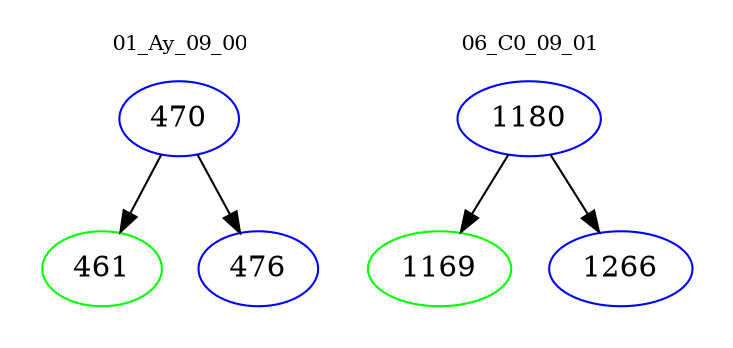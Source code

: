 digraph{
subgraph cluster_0 {
color = white
label = "01_Ay_09_00";
fontsize=10;
T0_470 [label="470", color="blue"]
T0_470 -> T0_461 [color="black"]
T0_461 [label="461", color="green"]
T0_470 -> T0_476 [color="black"]
T0_476 [label="476", color="blue"]
}
subgraph cluster_1 {
color = white
label = "06_C0_09_01";
fontsize=10;
T1_1180 [label="1180", color="blue"]
T1_1180 -> T1_1169 [color="black"]
T1_1169 [label="1169", color="green"]
T1_1180 -> T1_1266 [color="black"]
T1_1266 [label="1266", color="blue"]
}
}
